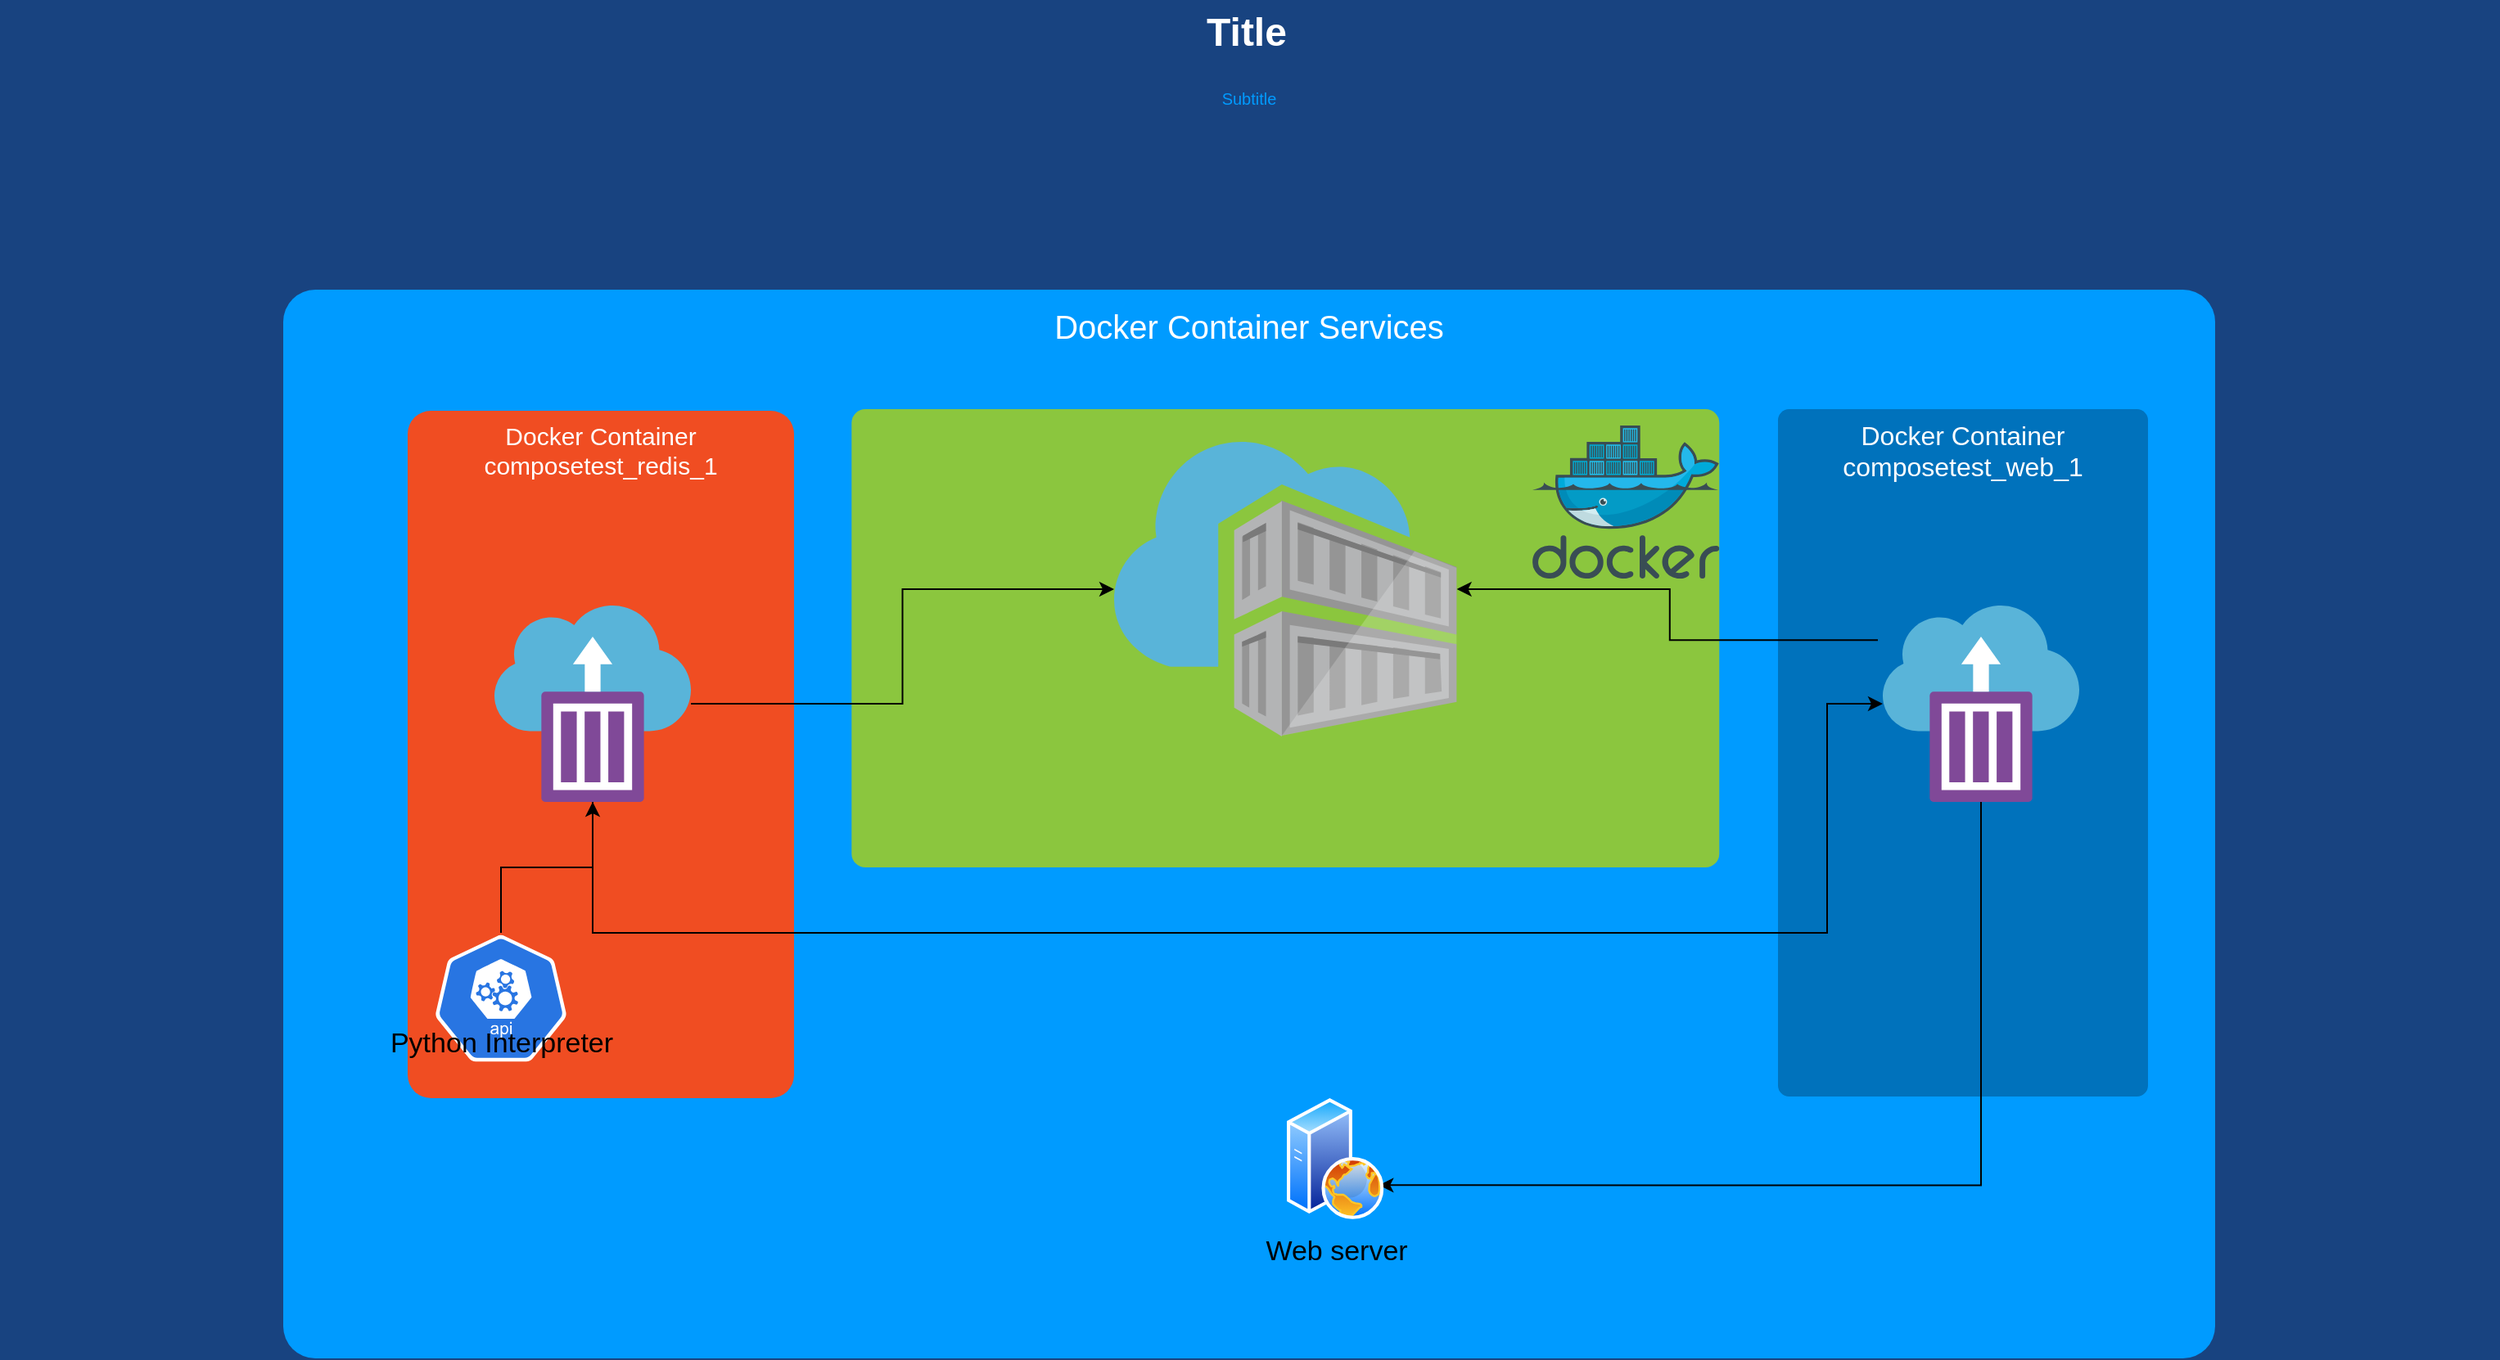 <mxfile version="20.3.0" type="device"><diagram name="Page-1" id="7a6c530e-6e37-e111-ec74-82921da8cc10"><mxGraphModel dx="1987" dy="900" grid="1" gridSize="10" guides="1" tooltips="1" connect="1" arrows="1" fold="1" page="1" pageScale="1.5" pageWidth="1169" pageHeight="826" background="#184380" math="0" shadow="0"><root><mxCell id="0" style=";html=1;"/><mxCell id="1" style=";html=1;" parent="0"/><mxCell id="23046e2b9bb16c14-116" value="Docker Container Services" style="whiteSpace=wrap;html=1;rounded=1;shadow=0;strokeColor=none;strokeWidth=2;fillColor=#009BFF;fontSize=20;fontColor=#FFFFFF;align=center;arcSize=3;verticalAlign=top;spacingTop=4;" parent="1" vertex="1"><mxGeometry x="287" y="217" width="1180" height="653" as="geometry"/></mxCell><mxCell id="23046e2b9bb16c14-64" value="&lt;font style=&quot;font-size: 16px;&quot;&gt;Docker Container&lt;br&gt;composetest_web_1&lt;/font&gt;" style="rounded=1;html=1;shadow=0;strokeWidth=2;fillColor=#0072BC;fontSize=12;fontColor=#FFFFFF;align=center;strokeColor=none;arcSize=3;verticalAlign=top;gradientColor=none;whiteSpace=wrap;" parent="1" vertex="1"><mxGeometry x="1200" y="290" width="226" height="420" as="geometry"/></mxCell><mxCell id="23046e2b9bb16c14-27" value="" style="rounded=1;whiteSpace=wrap;html=1;shadow=0;strokeWidth=2;fillColor=#8BC63E;fontSize=12;fontColor=#000000;align=center;strokeColor=none;arcSize=3;" parent="1" vertex="1"><mxGeometry x="634.15" y="290" width="530" height="280" as="geometry"/></mxCell><mxCell id="23046e2b9bb16c14-28" value="&lt;font style=&quot;font-size: 15px;&quot;&gt;Docker Container&lt;br&gt;composetest_redis_1&lt;/font&gt;" style="rounded=1;whiteSpace=wrap;html=1;shadow=0;strokeWidth=2;fillColor=#F04D22;fontSize=12;fontColor=#FFFFFF;align=center;strokeColor=none;arcSize=6;verticalAlign=top;" parent="1" vertex="1"><mxGeometry x="363" y="291" width="236" height="420" as="geometry"/></mxCell><mxCell id="23046e2b9bb16c14-113" value="Title" style="text;strokeColor=none;fillColor=none;html=1;fontSize=24;fontStyle=1;verticalAlign=middle;align=center;rounded=0;shadow=0;fontColor=#FFFFFF;" parent="1" vertex="1"><mxGeometry x="120" y="40" width="1510" height="40" as="geometry"/></mxCell><mxCell id="23046e2b9bb16c14-114" value="Subtitle" style="text;html=1;strokeColor=none;fillColor=none;align=center;verticalAlign=middle;whiteSpace=wrap;rounded=0;shadow=0;fontSize=10;fontColor=#009BFF;" parent="1" vertex="1"><mxGeometry x="114" y="90" width="1526" height="20" as="geometry"/></mxCell><mxCell id="XppbdQ8BR9PafRKExOXQ-1" value="" style="sketch=0;aspect=fixed;html=1;points=[];align=center;image;fontSize=12;image=img/lib/mscae/Docker.svg;" parent="1" vertex="1"><mxGeometry x="1050" y="300" width="114.15" height="93.6" as="geometry"/></mxCell><mxCell id="XppbdQ8BR9PafRKExOXQ-5" style="edgeStyle=orthogonalEdgeStyle;rounded=0;orthogonalLoop=1;jettySize=auto;html=1;fontSize=15;" parent="1" source="XppbdQ8BR9PafRKExOXQ-2" target="XppbdQ8BR9PafRKExOXQ-4" edge="1"><mxGeometry relative="1" as="geometry"/></mxCell><mxCell id="XppbdQ8BR9PafRKExOXQ-13" style="edgeStyle=orthogonalEdgeStyle;rounded=0;orthogonalLoop=1;jettySize=auto;html=1;fontSize=17;fontColor=#000000;" parent="1" source="XppbdQ8BR9PafRKExOXQ-2" target="XppbdQ8BR9PafRKExOXQ-3" edge="1"><mxGeometry relative="1" as="geometry"><mxPoint x="1240" y="460" as="targetPoint"/><Array as="points"><mxPoint x="476" y="610"/><mxPoint x="1230" y="610"/><mxPoint x="1230" y="470"/></Array></mxGeometry></mxCell><mxCell id="XppbdQ8BR9PafRKExOXQ-2" value="" style="sketch=0;aspect=fixed;html=1;points=[];align=center;image;fontSize=12;image=img/lib/mscae/Container_Instances.svg;" parent="1" vertex="1"><mxGeometry x="416" y="410" width="120" height="120" as="geometry"/></mxCell><mxCell id="XppbdQ8BR9PafRKExOXQ-6" style="edgeStyle=orthogonalEdgeStyle;rounded=0;orthogonalLoop=1;jettySize=auto;html=1;fontSize=15;exitX=-0.025;exitY=0.176;exitDx=0;exitDy=0;exitPerimeter=0;" parent="1" source="XppbdQ8BR9PafRKExOXQ-3" target="XppbdQ8BR9PafRKExOXQ-4" edge="1"><mxGeometry relative="1" as="geometry"/></mxCell><mxCell id="XppbdQ8BR9PafRKExOXQ-15" style="edgeStyle=orthogonalEdgeStyle;orthogonalLoop=1;jettySize=auto;html=1;entryX=1;entryY=0.75;entryDx=0;entryDy=0;fontSize=17;fontColor=none;sketch=0;shadow=0;rounded=0;strokeColor=#000000;" parent="1" source="XppbdQ8BR9PafRKExOXQ-3" target="XppbdQ8BR9PafRKExOXQ-11" edge="1"><mxGeometry relative="1" as="geometry"><mxPoint x="1175.85" y="763.94" as="targetPoint"/><Array as="points"><mxPoint x="1324" y="764"/></Array></mxGeometry></mxCell><mxCell id="XppbdQ8BR9PafRKExOXQ-3" value="" style="sketch=0;aspect=fixed;html=1;points=[];align=center;image;fontSize=12;image=img/lib/mscae/Container_Instances.svg;" parent="1" vertex="1"><mxGeometry x="1264" y="410" width="120" height="120" as="geometry"/></mxCell><mxCell id="XppbdQ8BR9PafRKExOXQ-4" value="" style="sketch=0;aspect=fixed;html=1;points=[];align=center;image;fontSize=12;image=img/lib/mscae/Container_Registries.svg;" parent="1" vertex="1"><mxGeometry x="794.5" y="310" width="209.3" height="180" as="geometry"/></mxCell><mxCell id="XppbdQ8BR9PafRKExOXQ-8" style="edgeStyle=orthogonalEdgeStyle;rounded=0;orthogonalLoop=1;jettySize=auto;html=1;fontSize=17;fontColor=#000000;" parent="1" source="XppbdQ8BR9PafRKExOXQ-7" target="XppbdQ8BR9PafRKExOXQ-2" edge="1"><mxGeometry relative="1" as="geometry"><Array as="points"/></mxGeometry></mxCell><mxCell id="XppbdQ8BR9PafRKExOXQ-7" value="&lt;span style=&quot;background-color: initial;&quot;&gt;&lt;font style=&quot;font-size: 17px;&quot;&gt;Python Interpreter&lt;/font&gt;&lt;/span&gt;" style="sketch=0;html=1;dashed=0;whitespace=wrap;fillColor=#2875E2;strokeColor=#ffffff;points=[[0.005,0.63,0],[0.1,0.2,0],[0.9,0.2,0],[0.5,0,0],[0.995,0.63,0],[0.72,0.99,0],[0.5,1,0],[0.28,0.99,0]];shape=mxgraph.kubernetes.icon;prIcon=api;fontSize=15;align=center;verticalAlign=bottom;" parent="1" vertex="1"><mxGeometry x="380" y="610" width="80" height="80" as="geometry"/></mxCell><mxCell id="XppbdQ8BR9PafRKExOXQ-9" style="edgeStyle=orthogonalEdgeStyle;rounded=0;orthogonalLoop=1;jettySize=auto;html=1;exitX=0.5;exitY=1;exitDx=0;exitDy=0;fontSize=17;fontColor=#000000;" parent="1" source="23046e2b9bb16c14-27" target="23046e2b9bb16c14-27" edge="1"><mxGeometry relative="1" as="geometry"/></mxCell><mxCell id="XppbdQ8BR9PafRKExOXQ-11" value="Web server" style="aspect=fixed;perimeter=ellipsePerimeter;html=1;align=center;shadow=0;dashed=0;spacingTop=3;image;image=img/lib/active_directory/web_server.svg;fontSize=17;fontColor=#000000;labelBackgroundColor=none;" parent="1" vertex="1"><mxGeometry x="900" y="711" width="59.15" height="73.94" as="geometry"/></mxCell></root></mxGraphModel></diagram></mxfile>